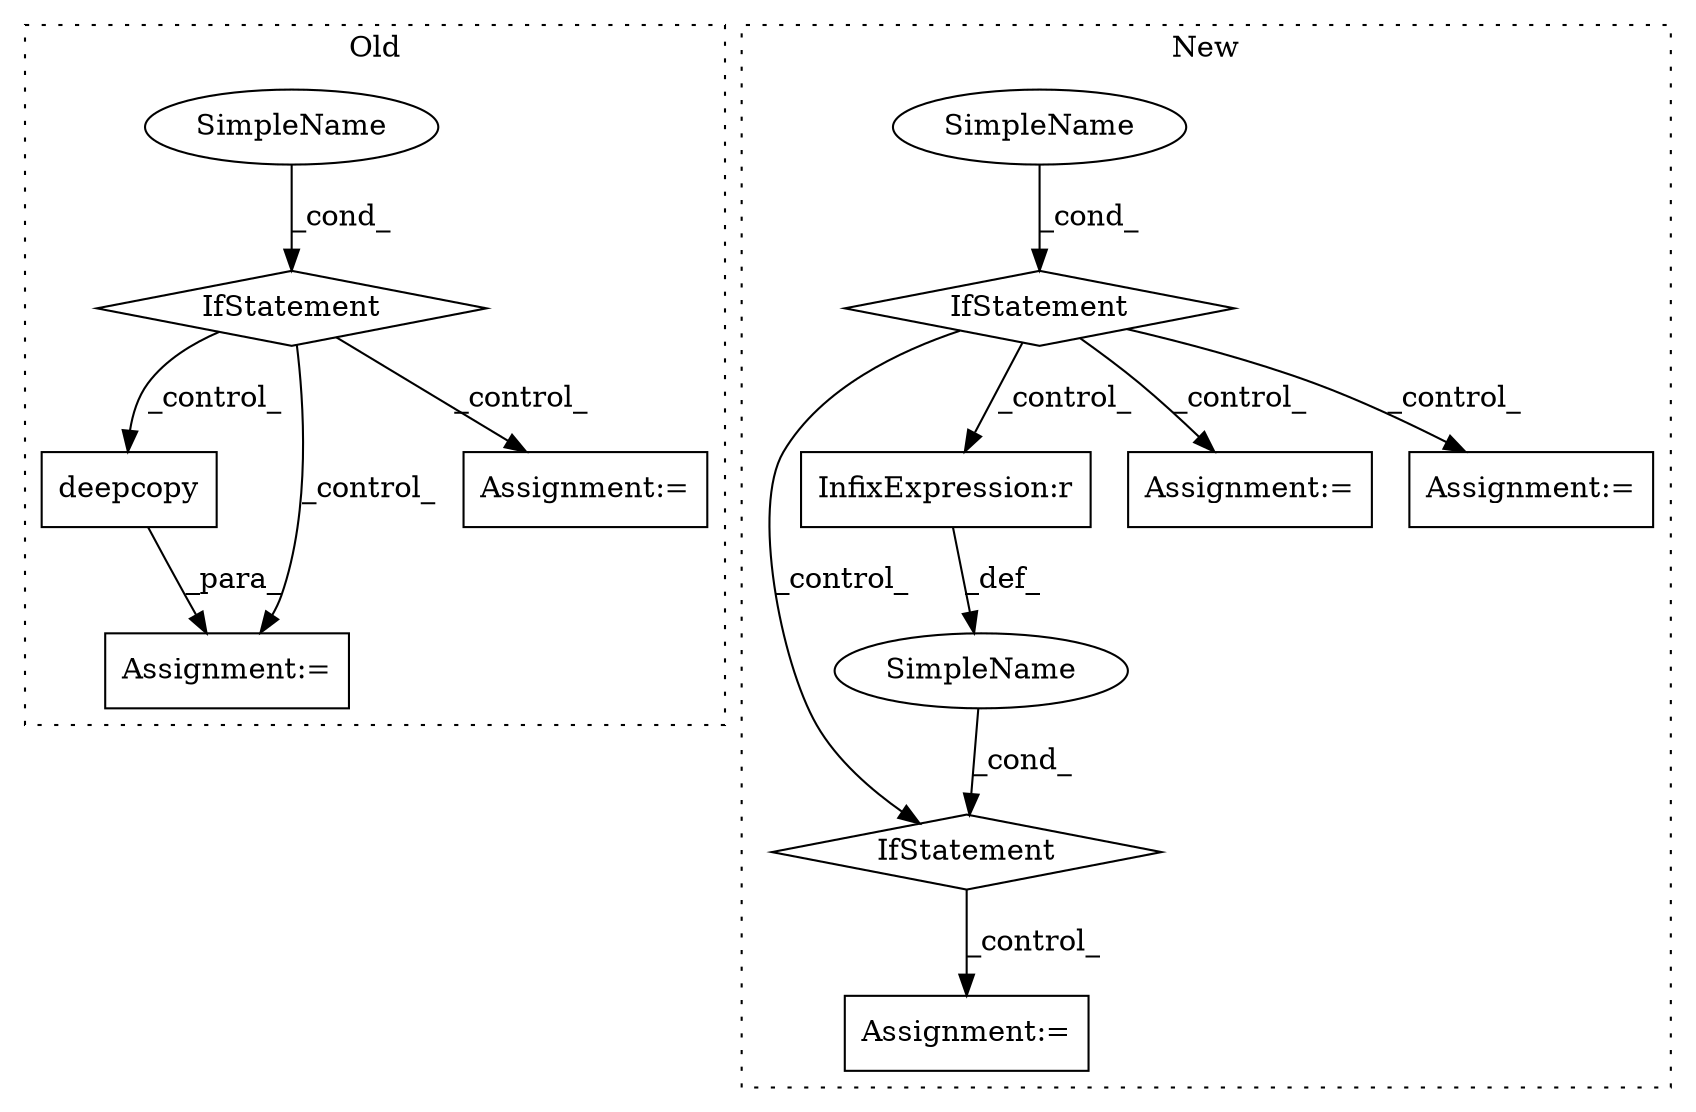 digraph G {
subgraph cluster0 {
1 [label="deepcopy" a="32" s="2264,2325" l="9,1" shape="box"];
3 [label="Assignment:=" a="7" s="2258" l="1" shape="box"];
9 [label="IfStatement" a="25" s="2049,2071" l="4,2" shape="diamond"];
10 [label="SimpleName" a="42" s="" l="" shape="ellipse"];
11 [label="Assignment:=" a="7" s="2174" l="1" shape="box"];
label = "Old";
style="dotted";
}
subgraph cluster1 {
2 [label="IfStatement" a="25" s="5803,5829" l="4,2" shape="diamond"];
4 [label="InfixExpression:r" a="27" s="5816" l="4" shape="box"];
5 [label="Assignment:=" a="7" s="5849" l="1" shape="box"];
6 [label="SimpleName" a="42" s="" l="" shape="ellipse"];
7 [label="SimpleName" a="42" s="" l="" shape="ellipse"];
8 [label="IfStatement" a="25" s="5657,5675" l="4,2" shape="diamond"];
12 [label="Assignment:=" a="7" s="6459" l="1" shape="box"];
13 [label="Assignment:=" a="7" s="6522" l="1" shape="box"];
label = "New";
style="dotted";
}
1 -> 3 [label="_para_"];
2 -> 5 [label="_control_"];
4 -> 6 [label="_def_"];
6 -> 2 [label="_cond_"];
7 -> 8 [label="_cond_"];
8 -> 2 [label="_control_"];
8 -> 13 [label="_control_"];
8 -> 4 [label="_control_"];
8 -> 12 [label="_control_"];
9 -> 1 [label="_control_"];
9 -> 3 [label="_control_"];
9 -> 11 [label="_control_"];
10 -> 9 [label="_cond_"];
}